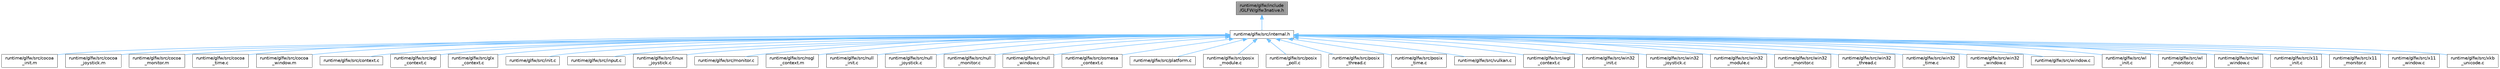 digraph "runtime/glfw/include/GLFW/glfw3native.h"
{
 // LATEX_PDF_SIZE
  bgcolor="transparent";
  edge [fontname=Helvetica,fontsize=10,labelfontname=Helvetica,labelfontsize=10];
  node [fontname=Helvetica,fontsize=10,shape=box,height=0.2,width=0.4];
  Node1 [id="Node000001",label="runtime/glfw/include\l/GLFW/glfw3native.h",height=0.2,width=0.4,color="gray40", fillcolor="grey60", style="filled", fontcolor="black",tooltip="The header of the native access functions."];
  Node1 -> Node2 [id="edge1_Node000001_Node000002",dir="back",color="steelblue1",style="solid",tooltip=" "];
  Node2 [id="Node000002",label="runtime/glfw/src/internal.h",height=0.2,width=0.4,color="grey40", fillcolor="white", style="filled",URL="$glfw_2src_2internal_8h.html",tooltip=" "];
  Node2 -> Node3 [id="edge2_Node000002_Node000003",dir="back",color="steelblue1",style="solid",tooltip=" "];
  Node3 [id="Node000003",label="runtime/glfw/src/cocoa\l_init.m",height=0.2,width=0.4,color="grey40", fillcolor="white", style="filled",URL="$cocoa__init_8m.html",tooltip=" "];
  Node2 -> Node4 [id="edge3_Node000002_Node000004",dir="back",color="steelblue1",style="solid",tooltip=" "];
  Node4 [id="Node000004",label="runtime/glfw/src/cocoa\l_joystick.m",height=0.2,width=0.4,color="grey40", fillcolor="white", style="filled",URL="$cocoa__joystick_8m.html",tooltip=" "];
  Node2 -> Node5 [id="edge4_Node000002_Node000005",dir="back",color="steelblue1",style="solid",tooltip=" "];
  Node5 [id="Node000005",label="runtime/glfw/src/cocoa\l_monitor.m",height=0.2,width=0.4,color="grey40", fillcolor="white", style="filled",URL="$cocoa__monitor_8m.html",tooltip=" "];
  Node2 -> Node6 [id="edge5_Node000002_Node000006",dir="back",color="steelblue1",style="solid",tooltip=" "];
  Node6 [id="Node000006",label="runtime/glfw/src/cocoa\l_time.c",height=0.2,width=0.4,color="grey40", fillcolor="white", style="filled",URL="$cocoa__time_8c.html",tooltip=" "];
  Node2 -> Node7 [id="edge6_Node000002_Node000007",dir="back",color="steelblue1",style="solid",tooltip=" "];
  Node7 [id="Node000007",label="runtime/glfw/src/cocoa\l_window.m",height=0.2,width=0.4,color="grey40", fillcolor="white", style="filled",URL="$cocoa__window_8m.html",tooltip=" "];
  Node2 -> Node8 [id="edge7_Node000002_Node000008",dir="back",color="steelblue1",style="solid",tooltip=" "];
  Node8 [id="Node000008",label="runtime/glfw/src/context.c",height=0.2,width=0.4,color="grey40", fillcolor="white", style="filled",URL="$context_8c.html",tooltip=" "];
  Node2 -> Node9 [id="edge8_Node000002_Node000009",dir="back",color="steelblue1",style="solid",tooltip=" "];
  Node9 [id="Node000009",label="runtime/glfw/src/egl\l_context.c",height=0.2,width=0.4,color="grey40", fillcolor="white", style="filled",URL="$egl__context_8c.html",tooltip=" "];
  Node2 -> Node10 [id="edge9_Node000002_Node000010",dir="back",color="steelblue1",style="solid",tooltip=" "];
  Node10 [id="Node000010",label="runtime/glfw/src/glx\l_context.c",height=0.2,width=0.4,color="grey40", fillcolor="white", style="filled",URL="$glx__context_8c.html",tooltip=" "];
  Node2 -> Node11 [id="edge10_Node000002_Node000011",dir="back",color="steelblue1",style="solid",tooltip=" "];
  Node11 [id="Node000011",label="runtime/glfw/src/init.c",height=0.2,width=0.4,color="grey40", fillcolor="white", style="filled",URL="$glfw_2src_2init_8c.html",tooltip=" "];
  Node2 -> Node12 [id="edge11_Node000002_Node000012",dir="back",color="steelblue1",style="solid",tooltip=" "];
  Node12 [id="Node000012",label="runtime/glfw/src/input.c",height=0.2,width=0.4,color="grey40", fillcolor="white", style="filled",URL="$input_8c.html",tooltip=" "];
  Node2 -> Node13 [id="edge12_Node000002_Node000013",dir="back",color="steelblue1",style="solid",tooltip=" "];
  Node13 [id="Node000013",label="runtime/glfw/src/linux\l_joystick.c",height=0.2,width=0.4,color="grey40", fillcolor="white", style="filled",URL="$linux__joystick_8c.html",tooltip=" "];
  Node2 -> Node14 [id="edge13_Node000002_Node000014",dir="back",color="steelblue1",style="solid",tooltip=" "];
  Node14 [id="Node000014",label="runtime/glfw/src/monitor.c",height=0.2,width=0.4,color="grey40", fillcolor="white", style="filled",URL="$monitor_8c.html",tooltip=" "];
  Node2 -> Node15 [id="edge14_Node000002_Node000015",dir="back",color="steelblue1",style="solid",tooltip=" "];
  Node15 [id="Node000015",label="runtime/glfw/src/nsgl\l_context.m",height=0.2,width=0.4,color="grey40", fillcolor="white", style="filled",URL="$nsgl__context_8m.html",tooltip=" "];
  Node2 -> Node16 [id="edge15_Node000002_Node000016",dir="back",color="steelblue1",style="solid",tooltip=" "];
  Node16 [id="Node000016",label="runtime/glfw/src/null\l_init.c",height=0.2,width=0.4,color="grey40", fillcolor="white", style="filled",URL="$null__init_8c.html",tooltip=" "];
  Node2 -> Node17 [id="edge16_Node000002_Node000017",dir="back",color="steelblue1",style="solid",tooltip=" "];
  Node17 [id="Node000017",label="runtime/glfw/src/null\l_joystick.c",height=0.2,width=0.4,color="grey40", fillcolor="white", style="filled",URL="$null__joystick_8c.html",tooltip=" "];
  Node2 -> Node18 [id="edge17_Node000002_Node000018",dir="back",color="steelblue1",style="solid",tooltip=" "];
  Node18 [id="Node000018",label="runtime/glfw/src/null\l_monitor.c",height=0.2,width=0.4,color="grey40", fillcolor="white", style="filled",URL="$null__monitor_8c.html",tooltip=" "];
  Node2 -> Node19 [id="edge18_Node000002_Node000019",dir="back",color="steelblue1",style="solid",tooltip=" "];
  Node19 [id="Node000019",label="runtime/glfw/src/null\l_window.c",height=0.2,width=0.4,color="grey40", fillcolor="white", style="filled",URL="$null__window_8c.html",tooltip=" "];
  Node2 -> Node20 [id="edge19_Node000002_Node000020",dir="back",color="steelblue1",style="solid",tooltip=" "];
  Node20 [id="Node000020",label="runtime/glfw/src/osmesa\l_context.c",height=0.2,width=0.4,color="grey40", fillcolor="white", style="filled",URL="$osmesa__context_8c.html",tooltip=" "];
  Node2 -> Node21 [id="edge20_Node000002_Node000021",dir="back",color="steelblue1",style="solid",tooltip=" "];
  Node21 [id="Node000021",label="runtime/glfw/src/platform.c",height=0.2,width=0.4,color="grey40", fillcolor="white", style="filled",URL="$platform_8c.html",tooltip=" "];
  Node2 -> Node22 [id="edge21_Node000002_Node000022",dir="back",color="steelblue1",style="solid",tooltip=" "];
  Node22 [id="Node000022",label="runtime/glfw/src/posix\l_module.c",height=0.2,width=0.4,color="grey40", fillcolor="white", style="filled",URL="$posix__module_8c.html",tooltip=" "];
  Node2 -> Node23 [id="edge22_Node000002_Node000023",dir="back",color="steelblue1",style="solid",tooltip=" "];
  Node23 [id="Node000023",label="runtime/glfw/src/posix\l_poll.c",height=0.2,width=0.4,color="grey40", fillcolor="white", style="filled",URL="$posix__poll_8c.html",tooltip=" "];
  Node2 -> Node24 [id="edge23_Node000002_Node000024",dir="back",color="steelblue1",style="solid",tooltip=" "];
  Node24 [id="Node000024",label="runtime/glfw/src/posix\l_thread.c",height=0.2,width=0.4,color="grey40", fillcolor="white", style="filled",URL="$posix__thread_8c.html",tooltip=" "];
  Node2 -> Node25 [id="edge24_Node000002_Node000025",dir="back",color="steelblue1",style="solid",tooltip=" "];
  Node25 [id="Node000025",label="runtime/glfw/src/posix\l_time.c",height=0.2,width=0.4,color="grey40", fillcolor="white", style="filled",URL="$posix__time_8c.html",tooltip=" "];
  Node2 -> Node26 [id="edge25_Node000002_Node000026",dir="back",color="steelblue1",style="solid",tooltip=" "];
  Node26 [id="Node000026",label="runtime/glfw/src/vulkan.c",height=0.2,width=0.4,color="grey40", fillcolor="white", style="filled",URL="$vulkan_8c.html",tooltip=" "];
  Node2 -> Node27 [id="edge26_Node000002_Node000027",dir="back",color="steelblue1",style="solid",tooltip=" "];
  Node27 [id="Node000027",label="runtime/glfw/src/wgl\l_context.c",height=0.2,width=0.4,color="grey40", fillcolor="white", style="filled",URL="$wgl__context_8c.html",tooltip=" "];
  Node2 -> Node28 [id="edge27_Node000002_Node000028",dir="back",color="steelblue1",style="solid",tooltip=" "];
  Node28 [id="Node000028",label="runtime/glfw/src/win32\l_init.c",height=0.2,width=0.4,color="grey40", fillcolor="white", style="filled",URL="$win32__init_8c.html",tooltip=" "];
  Node2 -> Node29 [id="edge28_Node000002_Node000029",dir="back",color="steelblue1",style="solid",tooltip=" "];
  Node29 [id="Node000029",label="runtime/glfw/src/win32\l_joystick.c",height=0.2,width=0.4,color="grey40", fillcolor="white", style="filled",URL="$win32__joystick_8c.html",tooltip=" "];
  Node2 -> Node30 [id="edge29_Node000002_Node000030",dir="back",color="steelblue1",style="solid",tooltip=" "];
  Node30 [id="Node000030",label="runtime/glfw/src/win32\l_module.c",height=0.2,width=0.4,color="grey40", fillcolor="white", style="filled",URL="$win32__module_8c.html",tooltip=" "];
  Node2 -> Node31 [id="edge30_Node000002_Node000031",dir="back",color="steelblue1",style="solid",tooltip=" "];
  Node31 [id="Node000031",label="runtime/glfw/src/win32\l_monitor.c",height=0.2,width=0.4,color="grey40", fillcolor="white", style="filled",URL="$win32__monitor_8c.html",tooltip=" "];
  Node2 -> Node32 [id="edge31_Node000002_Node000032",dir="back",color="steelblue1",style="solid",tooltip=" "];
  Node32 [id="Node000032",label="runtime/glfw/src/win32\l_thread.c",height=0.2,width=0.4,color="grey40", fillcolor="white", style="filled",URL="$win32__thread_8c.html",tooltip=" "];
  Node2 -> Node33 [id="edge32_Node000002_Node000033",dir="back",color="steelblue1",style="solid",tooltip=" "];
  Node33 [id="Node000033",label="runtime/glfw/src/win32\l_time.c",height=0.2,width=0.4,color="grey40", fillcolor="white", style="filled",URL="$win32__time_8c.html",tooltip=" "];
  Node2 -> Node34 [id="edge33_Node000002_Node000034",dir="back",color="steelblue1",style="solid",tooltip=" "];
  Node34 [id="Node000034",label="runtime/glfw/src/win32\l_window.c",height=0.2,width=0.4,color="grey40", fillcolor="white", style="filled",URL="$win32__window_8c.html",tooltip=" "];
  Node2 -> Node35 [id="edge34_Node000002_Node000035",dir="back",color="steelblue1",style="solid",tooltip=" "];
  Node35 [id="Node000035",label="runtime/glfw/src/window.c",height=0.2,width=0.4,color="grey40", fillcolor="white", style="filled",URL="$src_2window_8c.html",tooltip=" "];
  Node2 -> Node36 [id="edge35_Node000002_Node000036",dir="back",color="steelblue1",style="solid",tooltip=" "];
  Node36 [id="Node000036",label="runtime/glfw/src/wl\l_init.c",height=0.2,width=0.4,color="grey40", fillcolor="white", style="filled",URL="$wl__init_8c.html",tooltip=" "];
  Node2 -> Node37 [id="edge36_Node000002_Node000037",dir="back",color="steelblue1",style="solid",tooltip=" "];
  Node37 [id="Node000037",label="runtime/glfw/src/wl\l_monitor.c",height=0.2,width=0.4,color="grey40", fillcolor="white", style="filled",URL="$wl__monitor_8c.html",tooltip=" "];
  Node2 -> Node38 [id="edge37_Node000002_Node000038",dir="back",color="steelblue1",style="solid",tooltip=" "];
  Node38 [id="Node000038",label="runtime/glfw/src/wl\l_window.c",height=0.2,width=0.4,color="grey40", fillcolor="white", style="filled",URL="$wl__window_8c.html",tooltip=" "];
  Node2 -> Node39 [id="edge38_Node000002_Node000039",dir="back",color="steelblue1",style="solid",tooltip=" "];
  Node39 [id="Node000039",label="runtime/glfw/src/x11\l_init.c",height=0.2,width=0.4,color="grey40", fillcolor="white", style="filled",URL="$x11__init_8c.html",tooltip=" "];
  Node2 -> Node40 [id="edge39_Node000002_Node000040",dir="back",color="steelblue1",style="solid",tooltip=" "];
  Node40 [id="Node000040",label="runtime/glfw/src/x11\l_monitor.c",height=0.2,width=0.4,color="grey40", fillcolor="white", style="filled",URL="$x11__monitor_8c.html",tooltip=" "];
  Node2 -> Node41 [id="edge40_Node000002_Node000041",dir="back",color="steelblue1",style="solid",tooltip=" "];
  Node41 [id="Node000041",label="runtime/glfw/src/x11\l_window.c",height=0.2,width=0.4,color="grey40", fillcolor="white", style="filled",URL="$x11__window_8c.html",tooltip=" "];
  Node2 -> Node42 [id="edge41_Node000002_Node000042",dir="back",color="steelblue1",style="solid",tooltip=" "];
  Node42 [id="Node000042",label="runtime/glfw/src/xkb\l_unicode.c",height=0.2,width=0.4,color="grey40", fillcolor="white", style="filled",URL="$xkb__unicode_8c.html",tooltip=" "];
}
